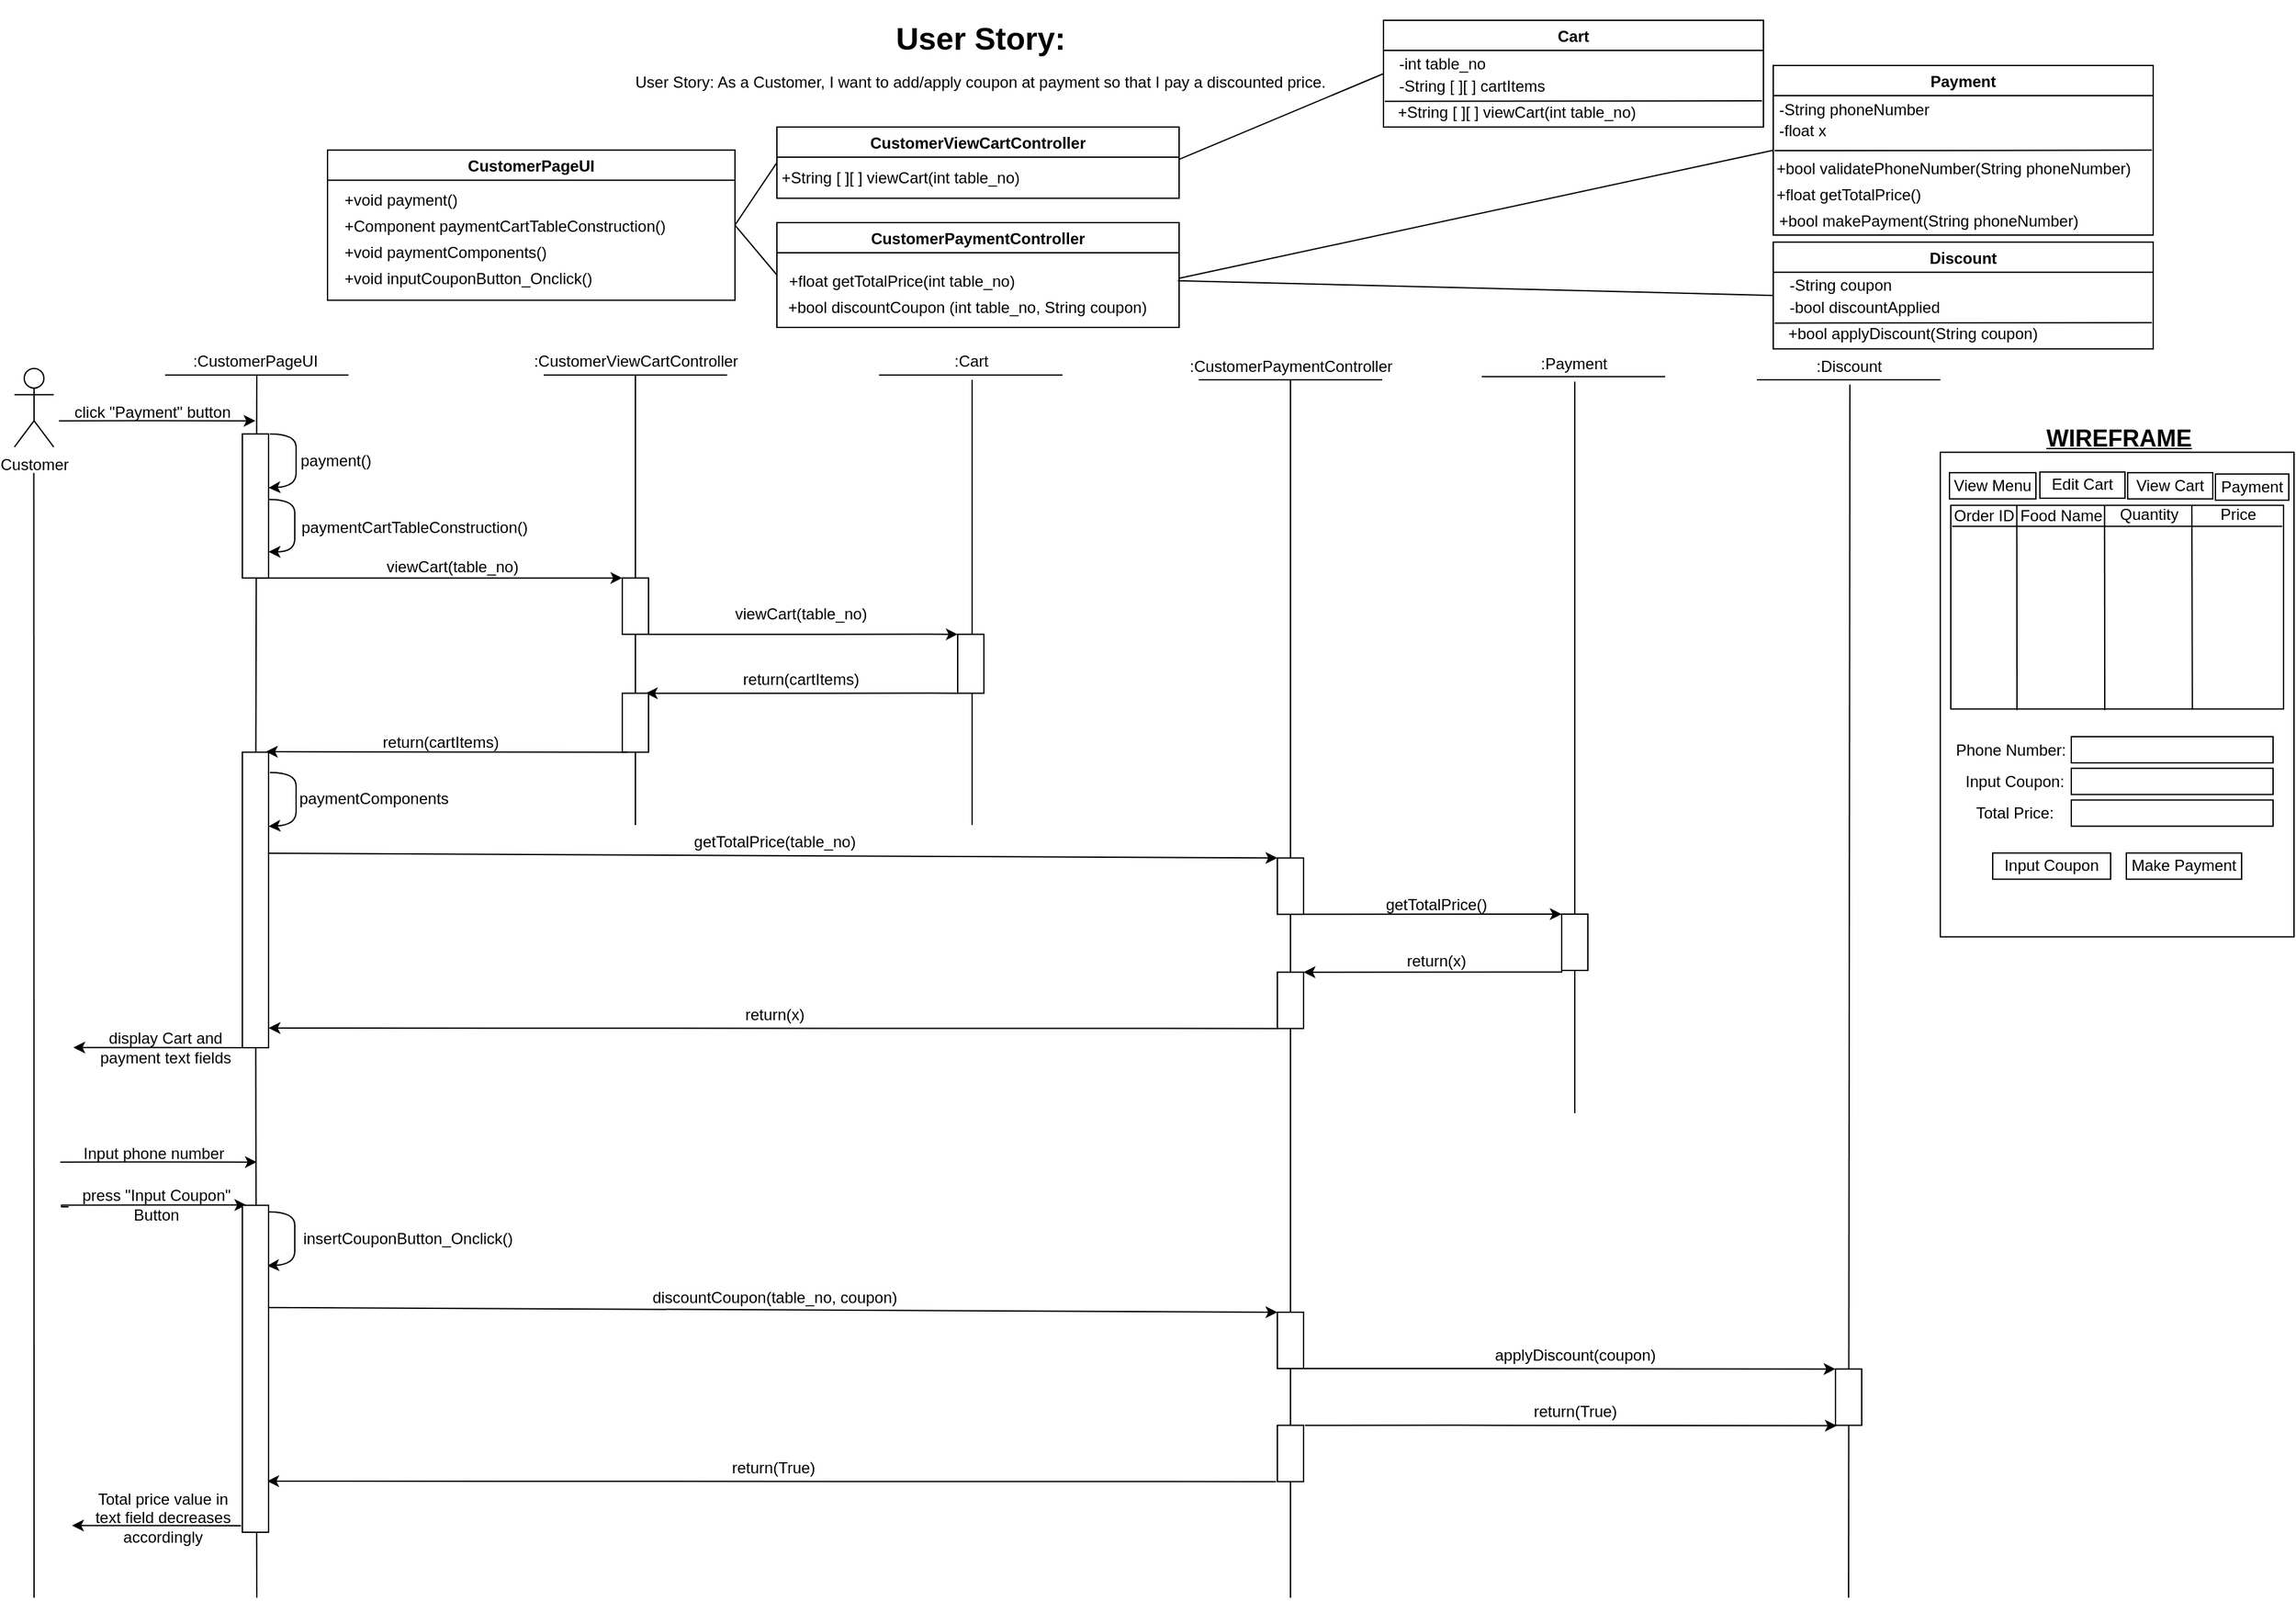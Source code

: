 <mxfile version="18.0.4" type="device"><diagram id="kgpKYQtTHZ0yAKxKKP6v" name="Page-1"><mxGraphModel dx="2218" dy="854" grid="1" gridSize="10" guides="1" tooltips="1" connect="1" arrows="1" fold="1" page="1" pageScale="1" pageWidth="1100" pageHeight="850" math="0" shadow="0"><root><mxCell id="0"/><mxCell id="1" parent="0"/><mxCell id="biGOs2YUfltf5EV09tqd-42" value="" style="endArrow=none;html=1;rounded=0;" parent="1" edge="1"><mxGeometry width="50" height="50" relative="1" as="geometry"><mxPoint x="991" y="850" as="sourcePoint"/><mxPoint x="991" y="291.33" as="targetPoint"/></mxGeometry></mxCell><mxCell id="jZgrcrFYeaZh8gr0yXMg-41" value="" style="rounded=0;whiteSpace=wrap;html=1;" parent="1" vertex="1"><mxGeometry x="1270" y="345.34" width="270" height="370" as="geometry"/></mxCell><mxCell id="jZgrcrFYeaZh8gr0yXMg-58" value="" style="endArrow=none;html=1;rounded=0;fontSize=17;startArrow=none;" parent="1" source="jZgrcrFYeaZh8gr0yXMg-105" edge="1"><mxGeometry width="50" height="50" relative="1" as="geometry"><mxPoint x="-15" y="1573.007" as="sourcePoint"/><mxPoint x="-15" y="286.84" as="targetPoint"/></mxGeometry></mxCell><mxCell id="jZgrcrFYeaZh8gr0yXMg-2" value="CustomerPageUI" style="swimlane;" parent="1" vertex="1"><mxGeometry x="39" y="114.58" width="311" height="114.61" as="geometry"/></mxCell><mxCell id="jZgrcrFYeaZh8gr0yXMg-3" value="+void payment()" style="text;html=1;align=left;verticalAlign=middle;resizable=0;points=[];autosize=1;strokeColor=none;fillColor=none;" parent="jZgrcrFYeaZh8gr0yXMg-2" vertex="1"><mxGeometry x="11" y="28" width="100" height="20" as="geometry"/></mxCell><mxCell id="UyJxPFIOWj1iNq7rBaPs-1" value="+Component paymentCartTableConstruction()" style="text;html=1;align=left;verticalAlign=middle;resizable=0;points=[];autosize=1;strokeColor=none;fillColor=none;" parent="jZgrcrFYeaZh8gr0yXMg-2" vertex="1"><mxGeometry x="11" y="48" width="260" height="20" as="geometry"/></mxCell><mxCell id="3pkiMZ76L7Jx5bTfX0Fe-9" value="+void paymentComponents()" style="text;html=1;align=left;verticalAlign=middle;resizable=0;points=[];autosize=1;strokeColor=none;fillColor=none;" parent="jZgrcrFYeaZh8gr0yXMg-2" vertex="1"><mxGeometry x="11" y="68" width="170" height="20" as="geometry"/></mxCell><mxCell id="biGOs2YUfltf5EV09tqd-1" value="+void inputCouponButton_Onclick()" style="text;html=1;align=left;verticalAlign=middle;resizable=0;points=[];autosize=1;strokeColor=none;fillColor=none;" parent="jZgrcrFYeaZh8gr0yXMg-2" vertex="1"><mxGeometry x="11" y="88.0" width="200" height="20" as="geometry"/></mxCell><mxCell id="jZgrcrFYeaZh8gr0yXMg-6" value="CustomerViewCartController" style="swimlane;startSize=23;" parent="1" vertex="1"><mxGeometry x="382" y="97" width="307" height="54.32" as="geometry"/></mxCell><mxCell id="jZgrcrFYeaZh8gr0yXMg-7" value="&lt;div style=&quot;text-align: left&quot;&gt;+String [ ][ ] viewCart(int table_no)&lt;/div&gt;" style="text;html=1;align=center;verticalAlign=middle;resizable=0;points=[];autosize=1;strokeColor=none;fillColor=none;" parent="jZgrcrFYeaZh8gr0yXMg-6" vertex="1"><mxGeometry x="-6" y="29" width="200" height="20" as="geometry"/></mxCell><mxCell id="jZgrcrFYeaZh8gr0yXMg-8" value="Cart" style="swimlane;" parent="1" vertex="1"><mxGeometry x="845" y="15.5" width="290" height="81.5" as="geometry"/></mxCell><mxCell id="jZgrcrFYeaZh8gr0yXMg-12" value="" style="endArrow=none;html=1;rounded=0;" parent="jZgrcrFYeaZh8gr0yXMg-8" edge="1"><mxGeometry width="50" height="50" relative="1" as="geometry"><mxPoint x="1" y="61.89" as="sourcePoint"/><mxPoint x="289" y="61.5" as="targetPoint"/></mxGeometry></mxCell><mxCell id="jZgrcrFYeaZh8gr0yXMg-13" value="&lt;div style=&quot;text-align: justify&quot;&gt;+String [ ][ ] viewCart(int table_no)&lt;/div&gt;" style="text;html=1;align=left;verticalAlign=middle;resizable=0;points=[];autosize=1;strokeColor=none;fillColor=none;" parent="jZgrcrFYeaZh8gr0yXMg-8" vertex="1"><mxGeometry x="9" y="60" width="200" height="20" as="geometry"/></mxCell><mxCell id="8a033JhcUuYnLw-s18lT-4" value="-String [ ][ ] cartItems" style="text;html=1;align=left;verticalAlign=middle;resizable=0;points=[];autosize=1;strokeColor=none;fillColor=none;" parent="jZgrcrFYeaZh8gr0yXMg-8" vertex="1"><mxGeometry x="10" y="40" width="130" height="20" as="geometry"/></mxCell><mxCell id="UyJxPFIOWj1iNq7rBaPs-8" value="-int table_no" style="text;html=1;align=left;verticalAlign=middle;resizable=0;points=[];autosize=1;strokeColor=none;fillColor=none;" parent="jZgrcrFYeaZh8gr0yXMg-8" vertex="1"><mxGeometry x="10" y="23" width="80" height="20" as="geometry"/></mxCell><mxCell id="jZgrcrFYeaZh8gr0yXMg-15" value="" style="endArrow=none;html=1;rounded=0;exitX=1;exitY=0.5;exitDx=0;exitDy=0;entryX=0;entryY=0.5;entryDx=0;entryDy=0;" parent="1" source="jZgrcrFYeaZh8gr0yXMg-2" target="jZgrcrFYeaZh8gr0yXMg-6" edge="1"><mxGeometry width="50" height="50" relative="1" as="geometry"><mxPoint x="573" y="428.33" as="sourcePoint"/><mxPoint x="623" y="378.33" as="targetPoint"/></mxGeometry></mxCell><mxCell id="jZgrcrFYeaZh8gr0yXMg-16" value="" style="endArrow=none;html=1;rounded=0;exitX=1;exitY=0.5;exitDx=0;exitDy=0;entryX=0;entryY=0.5;entryDx=0;entryDy=0;" parent="1" target="jZgrcrFYeaZh8gr0yXMg-8" edge="1"><mxGeometry width="50" height="50" relative="1" as="geometry"><mxPoint x="689" y="121.71" as="sourcePoint"/><mxPoint x="720" y="119" as="targetPoint"/></mxGeometry></mxCell><mxCell id="jZgrcrFYeaZh8gr0yXMg-17" style="edgeStyle=orthogonalEdgeStyle;rounded=0;orthogonalLoop=1;jettySize=auto;html=1;" parent="1" edge="1"><mxGeometry relative="1" as="geometry"><mxPoint x="-16" y="321.34" as="targetPoint"/><Array as="points"><mxPoint x="-116" y="321.34"/><mxPoint x="-116" y="321.34"/></Array><mxPoint x="-166" y="321.34" as="sourcePoint"/></mxGeometry></mxCell><mxCell id="jZgrcrFYeaZh8gr0yXMg-18" value="Customer" style="shape=umlActor;verticalLabelPosition=bottom;verticalAlign=top;html=1;outlineConnect=0;" parent="1" vertex="1"><mxGeometry x="-200" y="281.34" width="30" height="60" as="geometry"/></mxCell><mxCell id="jZgrcrFYeaZh8gr0yXMg-19" value=":CustomerPageUI" style="text;html=1;strokeColor=none;fillColor=none;align=center;verticalAlign=middle;whiteSpace=wrap;rounded=0;" parent="1" vertex="1"><mxGeometry x="-46" y="261.34" width="60" height="30" as="geometry"/></mxCell><mxCell id="jZgrcrFYeaZh8gr0yXMg-20" value=":CustomerViewCartController" style="text;html=1;align=center;verticalAlign=middle;resizable=0;points=[];autosize=1;strokeColor=none;fillColor=none;" parent="1" vertex="1"><mxGeometry x="189" y="266.34" width="170" height="20" as="geometry"/></mxCell><mxCell id="jZgrcrFYeaZh8gr0yXMg-21" value=":Cart" style="text;html=1;align=center;verticalAlign=middle;resizable=0;points=[];autosize=1;strokeColor=none;fillColor=none;" parent="1" vertex="1"><mxGeometry x="510" y="266.34" width="40" height="20" as="geometry"/></mxCell><mxCell id="jZgrcrFYeaZh8gr0yXMg-22" value="" style="endArrow=none;html=1;rounded=0;" parent="1" edge="1"><mxGeometry width="50" height="50" relative="1" as="geometry"><mxPoint x="-85" y="286.34" as="sourcePoint"/><mxPoint x="55.0" y="286.34" as="targetPoint"/></mxGeometry></mxCell><mxCell id="jZgrcrFYeaZh8gr0yXMg-23" value="" style="endArrow=none;html=1;rounded=0;" parent="1" edge="1"><mxGeometry width="50" height="50" relative="1" as="geometry"><mxPoint x="204.0" y="286.34" as="sourcePoint"/><mxPoint x="344" y="286.34" as="targetPoint"/></mxGeometry></mxCell><mxCell id="jZgrcrFYeaZh8gr0yXMg-24" value="" style="endArrow=none;html=1;rounded=0;" parent="1" edge="1"><mxGeometry width="50" height="50" relative="1" as="geometry"><mxPoint x="460" y="286.34" as="sourcePoint"/><mxPoint x="600" y="286.34" as="targetPoint"/></mxGeometry></mxCell><mxCell id="jZgrcrFYeaZh8gr0yXMg-27" value="" style="endArrow=classic;html=1;rounded=0;entryX=0;entryY=0;entryDx=0;entryDy=0;" parent="1" edge="1"><mxGeometry width="50" height="50" relative="1" as="geometry"><mxPoint x="-16" y="441.34" as="sourcePoint"/><mxPoint x="264" y="441.34" as="targetPoint"/></mxGeometry></mxCell><mxCell id="jZgrcrFYeaZh8gr0yXMg-28" value="&lt;div style=&quot;text-align: left&quot;&gt;&lt;span&gt;viewCart(table_no)&lt;/span&gt;&lt;/div&gt;" style="text;html=1;align=center;verticalAlign=middle;resizable=0;points=[];autosize=1;strokeColor=none;fillColor=none;" parent="1" vertex="1"><mxGeometry x="74" y="423.34" width="120" height="20" as="geometry"/></mxCell><mxCell id="jZgrcrFYeaZh8gr0yXMg-29" style="edgeStyle=orthogonalEdgeStyle;rounded=0;orthogonalLoop=1;jettySize=auto;html=1;exitX=1;exitY=1;exitDx=0;exitDy=0;entryX=0;entryY=0;entryDx=0;entryDy=0;" parent="1" source="jZgrcrFYeaZh8gr0yXMg-57" target="jZgrcrFYeaZh8gr0yXMg-53" edge="1"><mxGeometry relative="1" as="geometry"><Array as="points"><mxPoint x="498" y="484.34"/><mxPoint x="498" y="484.34"/></Array><mxPoint x="284" y="489.34" as="sourcePoint"/></mxGeometry></mxCell><mxCell id="jZgrcrFYeaZh8gr0yXMg-30" value="" style="endArrow=none;html=1;rounded=0;startArrow=none;entryX=0.5;entryY=1;entryDx=0;entryDy=0;entryPerimeter=0;" parent="1" source="jZgrcrFYeaZh8gr0yXMg-100" target="jZgrcrFYeaZh8gr0yXMg-20" edge="1"><mxGeometry width="50" height="50" relative="1" as="geometry"><mxPoint x="274" y="963.84" as="sourcePoint"/><mxPoint x="272" y="281.34" as="targetPoint"/></mxGeometry></mxCell><mxCell id="jZgrcrFYeaZh8gr0yXMg-34" value="" style="endArrow=none;html=1;rounded=0;" parent="1" edge="1"><mxGeometry width="50" height="50" relative="1" as="geometry"><mxPoint x="531" y="630" as="sourcePoint"/><mxPoint x="531" y="290" as="targetPoint"/></mxGeometry></mxCell><mxCell id="jZgrcrFYeaZh8gr0yXMg-42" value="View Menu" style="rounded=0;whiteSpace=wrap;html=1;" parent="1" vertex="1"><mxGeometry x="1277" y="360.93" width="66" height="20" as="geometry"/></mxCell><mxCell id="jZgrcrFYeaZh8gr0yXMg-44" value="Edit Cart" style="rounded=0;whiteSpace=wrap;html=1;" parent="1" vertex="1"><mxGeometry x="1346" y="360.43" width="65" height="20" as="geometry"/></mxCell><mxCell id="jZgrcrFYeaZh8gr0yXMg-45" value="View Cart" style="rounded=0;whiteSpace=wrap;html=1;" parent="1" vertex="1"><mxGeometry x="1413" y="360.93" width="65" height="20" as="geometry"/></mxCell><mxCell id="jZgrcrFYeaZh8gr0yXMg-46" value="Payment" style="rounded=0;whiteSpace=wrap;html=1;" parent="1" vertex="1"><mxGeometry x="1480" y="361.93" width="56" height="20" as="geometry"/></mxCell><mxCell id="jZgrcrFYeaZh8gr0yXMg-51" value="Input Coupon" style="rounded=0;whiteSpace=wrap;html=1;" parent="1" vertex="1"><mxGeometry x="1310" y="651.34" width="90" height="20" as="geometry"/></mxCell><mxCell id="jZgrcrFYeaZh8gr0yXMg-52" value="&lt;b&gt;&lt;u&gt;&lt;font style=&quot;font-size: 18px&quot;&gt;WIREFRAME&lt;/font&gt;&lt;/u&gt;&lt;/b&gt;" style="text;html=1;align=center;verticalAlign=middle;resizable=0;points=[];autosize=1;strokeColor=none;fillColor=none;" parent="1" vertex="1"><mxGeometry x="1341" y="325.34" width="130" height="20" as="geometry"/></mxCell><mxCell id="jZgrcrFYeaZh8gr0yXMg-102" style="edgeStyle=orthogonalEdgeStyle;rounded=0;orthogonalLoop=1;jettySize=auto;html=1;exitX=0;exitY=1;exitDx=0;exitDy=0;entryX=0.5;entryY=0;entryDx=0;entryDy=0;fontSize=12;" parent="1" source="jZgrcrFYeaZh8gr0yXMg-53" edge="1"><mxGeometry relative="1" as="geometry"><mxPoint x="582" y="529.34" as="sourcePoint"/><mxPoint x="282" y="529.34" as="targetPoint"/><Array as="points"><mxPoint x="500" y="529"/><mxPoint x="500" y="529"/></Array></mxGeometry></mxCell><mxCell id="jZgrcrFYeaZh8gr0yXMg-53" value="" style="rounded=0;whiteSpace=wrap;html=1;" parent="1" vertex="1"><mxGeometry x="520" y="484.34" width="20" height="45" as="geometry"/></mxCell><mxCell id="jZgrcrFYeaZh8gr0yXMg-54" value="click &quot;Payment&quot; button" style="text;html=1;align=center;verticalAlign=middle;resizable=0;points=[];autosize=1;strokeColor=none;fillColor=none;" parent="1" vertex="1"><mxGeometry x="-160" y="305.34" width="130" height="20" as="geometry"/></mxCell><mxCell id="jZgrcrFYeaZh8gr0yXMg-57" value="" style="rounded=0;whiteSpace=wrap;html=1;" parent="1" vertex="1"><mxGeometry x="264" y="441.34" width="20" height="43" as="geometry"/></mxCell><mxCell id="jZgrcrFYeaZh8gr0yXMg-63" value="" style="curved=1;endArrow=classic;html=1;rounded=0;entryX=0.95;entryY=0.392;entryDx=0;entryDy=0;exitX=1;exitY=0;exitDx=0;exitDy=0;entryPerimeter=0;" parent="1" edge="1"><mxGeometry width="50" height="50" relative="1" as="geometry"><mxPoint x="-5" y="331.34" as="sourcePoint"/><mxPoint x="-6.0" y="372.5" as="targetPoint"/><Array as="points"><mxPoint x="15" y="331.34"/><mxPoint x="15" y="351.34"/><mxPoint x="15" y="371.34"/></Array></mxGeometry></mxCell><mxCell id="jZgrcrFYeaZh8gr0yXMg-64" value="" style="rounded=0;whiteSpace=wrap;html=1;" parent="1" vertex="1"><mxGeometry x="-26" y="331.34" width="20" height="110" as="geometry"/></mxCell><mxCell id="jZgrcrFYeaZh8gr0yXMg-65" value="&lt;span style=&quot;font-size: 12px&quot;&gt;payment()&lt;/span&gt;" style="text;html=1;align=center;verticalAlign=middle;resizable=0;points=[];autosize=1;strokeColor=none;fillColor=none;fontSize=16;" parent="1" vertex="1"><mxGeometry x="10" y="334.84" width="70" height="30" as="geometry"/></mxCell><mxCell id="jZgrcrFYeaZh8gr0yXMg-84" value="" style="rounded=0;whiteSpace=wrap;html=1;" parent="1" vertex="1"><mxGeometry x="1278" y="385.84" width="254" height="155.5" as="geometry"/></mxCell><mxCell id="jZgrcrFYeaZh8gr0yXMg-85" value="Order ID" style="text;html=1;align=center;verticalAlign=middle;resizable=0;points=[];autosize=1;strokeColor=none;fillColor=none;" parent="1" vertex="1"><mxGeometry x="1273" y="383.84" width="60" height="20" as="geometry"/></mxCell><mxCell id="jZgrcrFYeaZh8gr0yXMg-86" value="Food Name" style="text;html=1;align=center;verticalAlign=middle;resizable=0;points=[];autosize=1;strokeColor=none;fillColor=none;" parent="1" vertex="1"><mxGeometry x="1322" y="383.84" width="80" height="20" as="geometry"/></mxCell><mxCell id="jZgrcrFYeaZh8gr0yXMg-88" value="Price" style="text;html=1;align=center;verticalAlign=middle;resizable=0;points=[];autosize=1;strokeColor=none;fillColor=none;" parent="1" vertex="1"><mxGeometry x="1477" y="382.84" width="40" height="20" as="geometry"/></mxCell><mxCell id="jZgrcrFYeaZh8gr0yXMg-90" value="" style="endArrow=none;html=1;rounded=0;entryX=0.033;entryY=-0.067;entryDx=0;entryDy=0;entryPerimeter=0;exitX=0.262;exitY=1.006;exitDx=0;exitDy=0;exitPerimeter=0;" parent="1" edge="1"><mxGeometry width="50" height="50" relative="1" as="geometry"><mxPoint x="1328.548" y="542.273" as="sourcePoint"/><mxPoint x="1328.36" y="385.9" as="targetPoint"/></mxGeometry></mxCell><mxCell id="jZgrcrFYeaZh8gr0yXMg-92" value="" style="endArrow=none;html=1;rounded=0;entryX=0.033;entryY=-0.067;entryDx=0;entryDy=0;entryPerimeter=0;exitX=0.726;exitY=1.003;exitDx=0;exitDy=0;exitPerimeter=0;" parent="1" source="jZgrcrFYeaZh8gr0yXMg-84" edge="1"><mxGeometry width="50" height="50" relative="1" as="geometry"><mxPoint x="1462.636" y="525.78" as="sourcePoint"/><mxPoint x="1462" y="385.84" as="targetPoint"/></mxGeometry></mxCell><mxCell id="jZgrcrFYeaZh8gr0yXMg-94" value="" style="endArrow=none;html=1;rounded=0;exitX=0.194;exitY=0.99;exitDx=0;exitDy=0;exitPerimeter=0;" parent="1" edge="1"><mxGeometry width="50" height="50" relative="1" as="geometry"><mxPoint x="1278.996" y="401.84" as="sourcePoint"/><mxPoint x="1531" y="401.84" as="targetPoint"/></mxGeometry></mxCell><mxCell id="jZgrcrFYeaZh8gr0yXMg-99" value="&lt;h1&gt;User Story:&lt;br&gt;&lt;font style=&quot;font-size: 12px ; font-weight: normal&quot;&gt;User Story: As a Customer, I want to add/apply coupon at payment so that I pay a discounted price.&lt;/font&gt;&lt;/h1&gt;" style="text;html=1;strokeColor=none;fillColor=none;spacing=5;spacingTop=-20;whiteSpace=wrap;overflow=hidden;rounded=0;align=center;" parent="1" vertex="1"><mxGeometry x="230" y="10" width="615" height="75" as="geometry"/></mxCell><mxCell id="jZgrcrFYeaZh8gr0yXMg-100" value="" style="rounded=0;whiteSpace=wrap;html=1;" parent="1" vertex="1"><mxGeometry x="264" y="529.34" width="20" height="45" as="geometry"/></mxCell><mxCell id="jZgrcrFYeaZh8gr0yXMg-101" value="" style="endArrow=none;html=1;rounded=0;startArrow=none;entryX=0.5;entryY=1;entryDx=0;entryDy=0;entryPerimeter=0;" parent="1" target="jZgrcrFYeaZh8gr0yXMg-100" edge="1"><mxGeometry width="50" height="50" relative="1" as="geometry"><mxPoint x="274" y="630" as="sourcePoint"/><mxPoint x="274" y="275.61" as="targetPoint"/></mxGeometry></mxCell><mxCell id="jZgrcrFYeaZh8gr0yXMg-103" value="return(cartItems)" style="text;html=1;align=center;verticalAlign=middle;resizable=0;points=[];autosize=1;strokeColor=none;fillColor=none;fontSize=12;" parent="1" vertex="1"><mxGeometry x="350" y="509.34" width="100" height="20" as="geometry"/></mxCell><mxCell id="jZgrcrFYeaZh8gr0yXMg-104" style="edgeStyle=orthogonalEdgeStyle;rounded=0;orthogonalLoop=1;jettySize=auto;html=1;entryX=0.5;entryY=0;entryDx=0;entryDy=0;fontSize=12;" parent="1" edge="1"><mxGeometry relative="1" as="geometry"><mxPoint x="268" y="574.34" as="sourcePoint"/><mxPoint x="-8" y="574.01" as="targetPoint"/><Array as="points"><mxPoint x="148" y="574.01"/><mxPoint x="148" y="574.01"/></Array></mxGeometry></mxCell><mxCell id="zjGWkaBwXdOVX580WXJV-7" value="" style="endArrow=none;html=1;rounded=0;" parent="1" edge="1"><mxGeometry width="50" height="50" relative="1" as="geometry"><mxPoint x="-185" y="1220" as="sourcePoint"/><mxPoint x="-185.2" y="361.11" as="targetPoint"/></mxGeometry></mxCell><mxCell id="8a033JhcUuYnLw-s18lT-1" value="" style="curved=1;endArrow=classic;html=1;rounded=0;entryX=1;entryY=1;entryDx=0;entryDy=0;exitX=1;exitY=0;exitDx=0;exitDy=0;" parent="1" edge="1"><mxGeometry width="50" height="50" relative="1" as="geometry"><mxPoint x="-6" y="381.34" as="sourcePoint"/><mxPoint x="-6" y="421.34" as="targetPoint"/><Array as="points"><mxPoint x="14" y="381.34"/><mxPoint x="14" y="401.34"/><mxPoint x="14" y="421.34"/></Array></mxGeometry></mxCell><mxCell id="8a033JhcUuYnLw-s18lT-3" value="&lt;span style=&quot;font-size: 12px&quot;&gt;paymentCartTableConstruction()&lt;/span&gt;" style="text;html=1;align=center;verticalAlign=middle;resizable=0;points=[];autosize=1;strokeColor=none;fillColor=none;fontSize=16;" parent="1" vertex="1"><mxGeometry x="10" y="385.84" width="190" height="30" as="geometry"/></mxCell><mxCell id="UyJxPFIOWj1iNq7rBaPs-9" value="" style="endArrow=classic;html=1;rounded=0;" parent="1" edge="1"><mxGeometry width="50" height="50" relative="1" as="geometry"><mxPoint x="-26" y="800" as="sourcePoint"/><mxPoint x="-155" y="799.83" as="targetPoint"/></mxGeometry></mxCell><mxCell id="UyJxPFIOWj1iNq7rBaPs-10" value="display Cart and&lt;br&gt;payment text fields" style="text;html=1;align=center;verticalAlign=middle;resizable=0;points=[];autosize=1;strokeColor=none;fillColor=none;" parent="1" vertex="1"><mxGeometry x="-145" y="785.0" width="120" height="30" as="geometry"/></mxCell><mxCell id="UyJxPFIOWj1iNq7rBaPs-18" value="Phone Number:" style="text;html=1;strokeColor=none;fillColor=none;align=center;verticalAlign=middle;whiteSpace=wrap;rounded=0;" parent="1" vertex="1"><mxGeometry x="1278" y="558.34" width="92" height="28.33" as="geometry"/></mxCell><mxCell id="UyJxPFIOWj1iNq7rBaPs-19" value="" style="rounded=0;whiteSpace=wrap;html=1;" parent="1" vertex="1"><mxGeometry x="1370" y="562.51" width="154" height="20" as="geometry"/></mxCell><mxCell id="UyJxPFIOWj1iNq7rBaPs-20" value="Input Coupon:" style="text;html=1;strokeColor=none;fillColor=none;align=center;verticalAlign=middle;whiteSpace=wrap;rounded=0;" parent="1" vertex="1"><mxGeometry x="1284" y="582.51" width="86" height="28.33" as="geometry"/></mxCell><mxCell id="UyJxPFIOWj1iNq7rBaPs-21" value="" style="rounded=0;whiteSpace=wrap;html=1;" parent="1" vertex="1"><mxGeometry x="1370" y="586.68" width="154" height="20" as="geometry"/></mxCell><mxCell id="3pkiMZ76L7Jx5bTfX0Fe-4" value="return(cartItems)" style="text;html=1;align=center;verticalAlign=middle;resizable=0;points=[];autosize=1;strokeColor=none;fillColor=none;fontSize=12;" parent="1" vertex="1"><mxGeometry x="75" y="556.84" width="100" height="20" as="geometry"/></mxCell><mxCell id="3pkiMZ76L7Jx5bTfX0Fe-5" value="" style="curved=1;endArrow=classic;html=1;rounded=0;entryX=0.95;entryY=0.392;entryDx=0;entryDy=0;exitX=1;exitY=0;exitDx=0;exitDy=0;entryPerimeter=0;" parent="1" edge="1"><mxGeometry width="50" height="50" relative="1" as="geometry"><mxPoint x="-5" y="589.84" as="sourcePoint"/><mxPoint x="-6.0" y="631" as="targetPoint"/><Array as="points"><mxPoint x="15" y="589.84"/><mxPoint x="15" y="609.84"/><mxPoint x="15" y="629.84"/></Array></mxGeometry></mxCell><mxCell id="3pkiMZ76L7Jx5bTfX0Fe-6" value="&lt;span style=&quot;font-size: 12px&quot;&gt;paymentComponents&lt;/span&gt;" style="text;html=1;align=center;verticalAlign=middle;resizable=0;points=[];autosize=1;strokeColor=none;fillColor=none;fontSize=16;" parent="1" vertex="1"><mxGeometry x="9" y="593.34" width="130" height="30" as="geometry"/></mxCell><mxCell id="3pkiMZ76L7Jx5bTfX0Fe-11" value="CustomerPaymentController" style="swimlane;startSize=23;" parent="1" vertex="1"><mxGeometry x="382" y="170" width="307" height="80" as="geometry"/></mxCell><mxCell id="biGOs2YUfltf5EV09tqd-16" value="&lt;div style=&quot;text-align: left&quot;&gt;+float getTotalPrice(int table_no)&lt;/div&gt;" style="text;html=1;align=center;verticalAlign=middle;resizable=0;points=[];autosize=1;strokeColor=none;fillColor=none;" parent="3pkiMZ76L7Jx5bTfX0Fe-11" vertex="1"><mxGeometry y="35" width="190" height="20" as="geometry"/></mxCell><mxCell id="biGOs2YUfltf5EV09tqd-57" value="&lt;div style=&quot;text-align: left&quot;&gt;+bool discountCoupon (int table_no, String coupon)&lt;/div&gt;" style="text;html=1;align=center;verticalAlign=middle;resizable=0;points=[];autosize=1;strokeColor=none;fillColor=none;" parent="3pkiMZ76L7Jx5bTfX0Fe-11" vertex="1"><mxGeometry y="55" width="290" height="20" as="geometry"/></mxCell><mxCell id="3pkiMZ76L7Jx5bTfX0Fe-13" value="" style="endArrow=none;html=1;rounded=0;entryX=0;entryY=0.5;entryDx=0;entryDy=0;exitX=1;exitY=0.5;exitDx=0;exitDy=0;" parent="1" source="jZgrcrFYeaZh8gr0yXMg-2" target="3pkiMZ76L7Jx5bTfX0Fe-11" edge="1"><mxGeometry width="50" height="50" relative="1" as="geometry"><mxPoint x="356" y="197.21" as="sourcePoint"/><mxPoint x="392" y="132.0" as="targetPoint"/></mxGeometry></mxCell><mxCell id="3pkiMZ76L7Jx5bTfX0Fe-22" value="" style="endArrow=none;html=1;rounded=0;entryX=0;entryY=0.5;entryDx=0;entryDy=0;exitX=1;exitY=0.875;exitDx=0;exitDy=0;exitPerimeter=0;" parent="1" target="biGOs2YUfltf5EV09tqd-30" edge="1"><mxGeometry width="50" height="50" relative="1" as="geometry"><mxPoint x="689" y="212.47" as="sourcePoint"/><mxPoint x="740" y="224.96" as="targetPoint"/></mxGeometry></mxCell><mxCell id="3pkiMZ76L7Jx5bTfX0Fe-30" style="edgeStyle=orthogonalEdgeStyle;rounded=0;orthogonalLoop=1;jettySize=auto;html=1;" parent="1" edge="1"><mxGeometry relative="1" as="geometry"><mxPoint x="-15" y="887.34" as="targetPoint"/><Array as="points"><mxPoint x="-115" y="887.34"/><mxPoint x="-115" y="887.34"/></Array><mxPoint x="-165" y="887.34" as="sourcePoint"/></mxGeometry></mxCell><mxCell id="3pkiMZ76L7Jx5bTfX0Fe-31" value="Input phone number" style="text;html=1;align=center;verticalAlign=middle;resizable=0;points=[];autosize=1;strokeColor=none;fillColor=none;" parent="1" vertex="1"><mxGeometry x="-154" y="871.34" width="120" height="20" as="geometry"/></mxCell><mxCell id="3pkiMZ76L7Jx5bTfX0Fe-46" value="&lt;div style=&quot;text-align: left&quot;&gt;&lt;span&gt;viewCart(table_no)&lt;/span&gt;&lt;/div&gt;" style="text;html=1;align=center;verticalAlign=middle;resizable=0;points=[];autosize=1;strokeColor=none;fillColor=none;" parent="1" vertex="1"><mxGeometry x="340" y="459.34" width="120" height="20" as="geometry"/></mxCell><mxCell id="3pkiMZ76L7Jx5bTfX0Fe-48" style="edgeStyle=orthogonalEdgeStyle;rounded=0;orthogonalLoop=1;jettySize=auto;html=1;exitX=-0.013;exitY=0.545;exitDx=0;exitDy=0;exitPerimeter=0;" parent="1" source="3pkiMZ76L7Jx5bTfX0Fe-49" edge="1"><mxGeometry relative="1" as="geometry"><mxPoint x="-23" y="920.17" as="targetPoint"/><Array as="points"><mxPoint x="-164" y="920.34"/></Array><mxPoint x="-173" y="920.17" as="sourcePoint"/></mxGeometry></mxCell><mxCell id="3pkiMZ76L7Jx5bTfX0Fe-49" value="press &quot;Input Coupon&quot;&lt;br&gt;Button" style="text;html=1;align=center;verticalAlign=middle;resizable=0;points=[];autosize=1;strokeColor=none;fillColor=none;" parent="1" vertex="1"><mxGeometry x="-157" y="905.17" width="130" height="30" as="geometry"/></mxCell><mxCell id="3pkiMZ76L7Jx5bTfX0Fe-51" value="" style="endArrow=none;html=1;rounded=0;entryX=0.033;entryY=-0.067;entryDx=0;entryDy=0;entryPerimeter=0;exitX=0.262;exitY=1.006;exitDx=0;exitDy=0;exitPerimeter=0;" parent="1" edge="1"><mxGeometry width="50" height="50" relative="1" as="geometry"><mxPoint x="1395.548" y="542.273" as="sourcePoint"/><mxPoint x="1395.36" y="385.9" as="targetPoint"/></mxGeometry></mxCell><mxCell id="3pkiMZ76L7Jx5bTfX0Fe-52" value="Quantity" style="text;html=1;align=center;verticalAlign=middle;resizable=0;points=[];autosize=1;strokeColor=none;fillColor=none;" parent="1" vertex="1"><mxGeometry x="1399" y="382.84" width="60" height="20" as="geometry"/></mxCell><mxCell id="3pkiMZ76L7Jx5bTfX0Fe-53" value="Make Payment" style="rounded=0;whiteSpace=wrap;html=1;" parent="1" vertex="1"><mxGeometry x="1412" y="651.34" width="88" height="20" as="geometry"/></mxCell><mxCell id="biGOs2YUfltf5EV09tqd-2" value="Total Price:" style="text;html=1;strokeColor=none;fillColor=none;align=center;verticalAlign=middle;whiteSpace=wrap;rounded=0;" parent="1" vertex="1"><mxGeometry x="1284" y="606.68" width="86" height="28.33" as="geometry"/></mxCell><mxCell id="biGOs2YUfltf5EV09tqd-3" value="" style="rounded=0;whiteSpace=wrap;html=1;" parent="1" vertex="1"><mxGeometry x="1370" y="610.85" width="154" height="20" as="geometry"/></mxCell><mxCell id="biGOs2YUfltf5EV09tqd-6" value="" style="curved=1;endArrow=classic;html=1;rounded=0;entryX=0.95;entryY=0.392;entryDx=0;entryDy=0;exitX=1;exitY=0;exitDx=0;exitDy=0;entryPerimeter=0;" parent="1" edge="1"><mxGeometry width="50" height="50" relative="1" as="geometry"><mxPoint x="-6" y="925.34" as="sourcePoint"/><mxPoint x="-7" y="966.5" as="targetPoint"/><Array as="points"><mxPoint x="14" y="925.34"/><mxPoint x="14" y="945.34"/><mxPoint x="14" y="965.34"/></Array></mxGeometry></mxCell><mxCell id="biGOs2YUfltf5EV09tqd-7" value="&lt;span style=&quot;font-size: 12px&quot;&gt;insertCouponButton_Onclick()&lt;/span&gt;" style="text;html=1;align=center;verticalAlign=middle;resizable=0;points=[];autosize=1;strokeColor=none;fillColor=none;fontSize=16;" parent="1" vertex="1"><mxGeometry x="10" y="928.84" width="180" height="30" as="geometry"/></mxCell><mxCell id="biGOs2YUfltf5EV09tqd-11" value="&lt;div style=&quot;text-align: left&quot;&gt;&lt;span&gt;discountCoupon(table_no, coupon)&lt;/span&gt;&lt;/div&gt;" style="text;html=1;align=center;verticalAlign=middle;resizable=0;points=[];autosize=1;strokeColor=none;fillColor=none;" parent="1" vertex="1"><mxGeometry x="280" y="981.17" width="200" height="20" as="geometry"/></mxCell><mxCell id="biGOs2YUfltf5EV09tqd-18" value=":CustomerPaymentController" style="text;html=1;align=center;verticalAlign=middle;resizable=0;points=[];autosize=1;strokeColor=none;fillColor=none;" parent="1" vertex="1"><mxGeometry x="689" y="270" width="170" height="20" as="geometry"/></mxCell><mxCell id="biGOs2YUfltf5EV09tqd-19" value="" style="endArrow=none;html=1;rounded=0;" parent="1" edge="1"><mxGeometry width="50" height="50" relative="1" as="geometry"><mxPoint x="704.0" y="290" as="sourcePoint"/><mxPoint x="844" y="290" as="targetPoint"/></mxGeometry></mxCell><mxCell id="biGOs2YUfltf5EV09tqd-20" value="" style="endArrow=none;html=1;rounded=0;startArrow=none;entryX=0.5;entryY=1;entryDx=0;entryDy=0;entryPerimeter=0;" parent="1" target="biGOs2YUfltf5EV09tqd-18" edge="1"><mxGeometry width="50" height="50" relative="1" as="geometry"><mxPoint x="774" y="1220" as="sourcePoint"/><mxPoint x="772" y="285" as="targetPoint"/></mxGeometry></mxCell><mxCell id="biGOs2YUfltf5EV09tqd-10" value="" style="endArrow=classic;html=1;rounded=0;entryX=0;entryY=0;entryDx=0;entryDy=0;" parent="1" target="biGOs2YUfltf5EV09tqd-14" edge="1"><mxGeometry width="50" height="50" relative="1" as="geometry"><mxPoint x="-16" y="998.34" as="sourcePoint"/><mxPoint x="264" y="998.34" as="targetPoint"/></mxGeometry></mxCell><mxCell id="biGOs2YUfltf5EV09tqd-83" style="edgeStyle=orthogonalEdgeStyle;rounded=0;orthogonalLoop=1;jettySize=auto;html=1;exitX=1;exitY=1;exitDx=0;exitDy=0;entryX=0;entryY=0;entryDx=0;entryDy=0;" parent="1" source="biGOs2YUfltf5EV09tqd-14" target="biGOs2YUfltf5EV09tqd-82" edge="1"><mxGeometry relative="1" as="geometry"><Array as="points"><mxPoint x="900" y="1045"/><mxPoint x="900" y="1045"/></Array></mxGeometry></mxCell><mxCell id="biGOs2YUfltf5EV09tqd-14" value="" style="rounded=0;whiteSpace=wrap;html=1;" parent="1" vertex="1"><mxGeometry x="764" y="1002" width="20" height="43" as="geometry"/></mxCell><mxCell id="biGOs2YUfltf5EV09tqd-21" value="&lt;div style=&quot;text-align: left&quot;&gt;&lt;span&gt;getTotalPrice(table_no)&lt;/span&gt;&lt;/div&gt;" style="text;html=1;align=center;verticalAlign=middle;resizable=0;points=[];autosize=1;strokeColor=none;fillColor=none;" parent="1" vertex="1"><mxGeometry x="310" y="633.34" width="140" height="20" as="geometry"/></mxCell><mxCell id="biGOs2YUfltf5EV09tqd-22" value="" style="endArrow=classic;html=1;rounded=0;entryX=0;entryY=0;entryDx=0;entryDy=0;" parent="1" target="biGOs2YUfltf5EV09tqd-23" edge="1"><mxGeometry width="50" height="50" relative="1" as="geometry"><mxPoint x="-16" y="651.51" as="sourcePoint"/><mxPoint x="264" y="651.51" as="targetPoint"/></mxGeometry></mxCell><mxCell id="biGOs2YUfltf5EV09tqd-28" style="edgeStyle=orthogonalEdgeStyle;rounded=0;orthogonalLoop=1;jettySize=auto;html=1;exitX=1;exitY=1;exitDx=0;exitDy=0;entryX=0;entryY=0;entryDx=0;entryDy=0;" parent="1" source="biGOs2YUfltf5EV09tqd-23" target="biGOs2YUfltf5EV09tqd-27" edge="1"><mxGeometry relative="1" as="geometry"><mxPoint x="784" y="701.17" as="sourcePoint"/><mxPoint x="970" y="693" as="targetPoint"/><Array as="points"><mxPoint x="981" y="698"/></Array></mxGeometry></mxCell><mxCell id="biGOs2YUfltf5EV09tqd-23" value="" style="rounded=0;whiteSpace=wrap;html=1;" parent="1" vertex="1"><mxGeometry x="764" y="655.17" width="20" height="43" as="geometry"/></mxCell><mxCell id="jZgrcrFYeaZh8gr0yXMg-105" value="" style="rounded=0;whiteSpace=wrap;html=1;" parent="1" vertex="1"><mxGeometry x="-26" y="574.34" width="20" height="225.66" as="geometry"/></mxCell><mxCell id="biGOs2YUfltf5EV09tqd-24" value="" style="endArrow=none;html=1;rounded=0;fontSize=17;" parent="1" target="jZgrcrFYeaZh8gr0yXMg-105" edge="1"><mxGeometry width="50" height="50" relative="1" as="geometry"><mxPoint x="-15" y="1220" as="sourcePoint"/><mxPoint x="-15" y="286.84" as="targetPoint"/></mxGeometry></mxCell><mxCell id="biGOs2YUfltf5EV09tqd-48" style="edgeStyle=orthogonalEdgeStyle;rounded=0;orthogonalLoop=1;jettySize=auto;html=1;exitX=0;exitY=1;exitDx=0;exitDy=0;entryX=1;entryY=0;entryDx=0;entryDy=0;" parent="1" source="biGOs2YUfltf5EV09tqd-27" target="biGOs2YUfltf5EV09tqd-47" edge="1"><mxGeometry relative="1" as="geometry"><Array as="points"><mxPoint x="981" y="742"/></Array></mxGeometry></mxCell><mxCell id="biGOs2YUfltf5EV09tqd-27" value="" style="rounded=0;whiteSpace=wrap;html=1;" parent="1" vertex="1"><mxGeometry x="981" y="698.0" width="20" height="43" as="geometry"/></mxCell><mxCell id="biGOs2YUfltf5EV09tqd-29" value="&lt;div style=&quot;text-align: left&quot;&gt;&lt;span&gt;getTotalPrice()&lt;/span&gt;&lt;/div&gt;" style="text;html=1;align=center;verticalAlign=middle;resizable=0;points=[];autosize=1;strokeColor=none;fillColor=none;" parent="1" vertex="1"><mxGeometry x="840" y="681.17" width="90" height="20" as="geometry"/></mxCell><mxCell id="biGOs2YUfltf5EV09tqd-30" value="Payment" style="swimlane;" parent="1" vertex="1"><mxGeometry x="1142.5" y="50.0" width="290" height="129.47" as="geometry"/></mxCell><mxCell id="biGOs2YUfltf5EV09tqd-35" value="&lt;div style=&quot;text-align: justify&quot;&gt;+bool validatePhoneNumber(String phoneNumber)&lt;/div&gt;" style="text;html=1;align=left;verticalAlign=middle;resizable=0;points=[];autosize=1;strokeColor=none;fillColor=none;" parent="biGOs2YUfltf5EV09tqd-30" vertex="1"><mxGeometry y="69.47" width="290" height="20" as="geometry"/></mxCell><mxCell id="biGOs2YUfltf5EV09tqd-36" value="-String phoneNumber" style="text;html=1;align=left;verticalAlign=middle;resizable=0;points=[];autosize=1;strokeColor=none;fillColor=none;" parent="biGOs2YUfltf5EV09tqd-30" vertex="1"><mxGeometry x="2" y="23.66" width="130" height="20" as="geometry"/></mxCell><mxCell id="biGOs2YUfltf5EV09tqd-37" value="&lt;div style=&quot;text-align: justify&quot;&gt;+float getTotalPrice()&lt;/div&gt;" style="text;html=1;align=left;verticalAlign=middle;resizable=0;points=[];autosize=1;strokeColor=none;fillColor=none;" parent="biGOs2YUfltf5EV09tqd-30" vertex="1"><mxGeometry y="89.47" width="130" height="20" as="geometry"/></mxCell><mxCell id="biGOs2YUfltf5EV09tqd-38" value="-float x" style="text;html=1;align=left;verticalAlign=middle;resizable=0;points=[];autosize=1;strokeColor=none;fillColor=none;" parent="biGOs2YUfltf5EV09tqd-30" vertex="1"><mxGeometry x="2" y="39.66" width="50" height="20" as="geometry"/></mxCell><mxCell id="biGOs2YUfltf5EV09tqd-58" value="&lt;div style=&quot;text-align: justify&quot;&gt;+bool makePayment(String phoneNumber)&lt;/div&gt;" style="text;html=1;align=left;verticalAlign=middle;resizable=0;points=[];autosize=1;strokeColor=none;fillColor=none;" parent="biGOs2YUfltf5EV09tqd-30" vertex="1"><mxGeometry x="2" y="109.47" width="240" height="20" as="geometry"/></mxCell><mxCell id="biGOs2YUfltf5EV09tqd-40" value=":Payment" style="text;html=1;align=center;verticalAlign=middle;resizable=0;points=[];autosize=1;strokeColor=none;fillColor=none;" parent="1" vertex="1"><mxGeometry x="955" y="267.67" width="70" height="20" as="geometry"/></mxCell><mxCell id="biGOs2YUfltf5EV09tqd-41" value="" style="endArrow=none;html=1;rounded=0;" parent="1" edge="1"><mxGeometry width="50" height="50" relative="1" as="geometry"><mxPoint x="920" y="287.67" as="sourcePoint"/><mxPoint x="1060" y="287.67" as="targetPoint"/></mxGeometry></mxCell><mxCell id="biGOs2YUfltf5EV09tqd-50" style="edgeStyle=orthogonalEdgeStyle;rounded=0;orthogonalLoop=1;jettySize=auto;html=1;exitX=0;exitY=1;exitDx=0;exitDy=0;" parent="1" source="biGOs2YUfltf5EV09tqd-47" edge="1"><mxGeometry relative="1" as="geometry"><mxPoint x="-6" y="785" as="targetPoint"/><Array as="points"><mxPoint x="-6" y="785"/></Array></mxGeometry></mxCell><mxCell id="biGOs2YUfltf5EV09tqd-47" value="" style="rounded=0;whiteSpace=wrap;html=1;" parent="1" vertex="1"><mxGeometry x="764" y="742.34" width="20" height="43" as="geometry"/></mxCell><mxCell id="biGOs2YUfltf5EV09tqd-49" value="&lt;div style=&quot;text-align: left&quot;&gt;&lt;span&gt;return(x)&lt;/span&gt;&lt;/div&gt;" style="text;html=1;align=center;verticalAlign=middle;resizable=0;points=[];autosize=1;strokeColor=none;fillColor=none;" parent="1" vertex="1"><mxGeometry x="855" y="724" width="60" height="20" as="geometry"/></mxCell><mxCell id="biGOs2YUfltf5EV09tqd-51" value="&lt;div style=&quot;text-align: left&quot;&gt;&lt;span&gt;return(x)&lt;/span&gt;&lt;/div&gt;" style="text;html=1;align=center;verticalAlign=middle;resizable=0;points=[];autosize=1;strokeColor=none;fillColor=none;" parent="1" vertex="1"><mxGeometry x="350" y="765.34" width="60" height="20" as="geometry"/></mxCell><mxCell id="biGOs2YUfltf5EV09tqd-53" style="edgeStyle=orthogonalEdgeStyle;rounded=0;orthogonalLoop=1;jettySize=auto;html=1;exitX=0;exitY=1;exitDx=0;exitDy=0;" parent="1" edge="1"><mxGeometry relative="1" as="geometry"><mxPoint x="763" y="1131.34" as="sourcePoint"/><mxPoint x="-7" y="1131" as="targetPoint"/><Array as="points"><mxPoint x="-7" y="1131"/></Array></mxGeometry></mxCell><mxCell id="biGOs2YUfltf5EV09tqd-55" value="&lt;div style=&quot;text-align: left&quot;&gt;&lt;span&gt;return(True)&lt;/span&gt;&lt;/div&gt;" style="text;html=1;align=center;verticalAlign=middle;resizable=0;points=[];autosize=1;strokeColor=none;fillColor=none;" parent="1" vertex="1"><mxGeometry x="339" y="1111.34" width="80" height="20" as="geometry"/></mxCell><mxCell id="biGOs2YUfltf5EV09tqd-56" value="" style="rounded=0;whiteSpace=wrap;html=1;" parent="1" vertex="1"><mxGeometry x="764" y="1088.34" width="20" height="43" as="geometry"/></mxCell><mxCell id="biGOs2YUfltf5EV09tqd-31" value="" style="endArrow=none;html=1;rounded=0;" parent="1" edge="1"><mxGeometry width="50" height="50" relative="1" as="geometry"><mxPoint x="1143.5" y="115.05" as="sourcePoint"/><mxPoint x="1431.5" y="114.66" as="targetPoint"/></mxGeometry></mxCell><mxCell id="biGOs2YUfltf5EV09tqd-5" value="" style="rounded=0;whiteSpace=wrap;html=1;" parent="1" vertex="1"><mxGeometry x="-26" y="920.34" width="20" height="249.66" as="geometry"/></mxCell><mxCell id="biGOs2YUfltf5EV09tqd-70" value="" style="endArrow=classic;html=1;rounded=0;" parent="1" edge="1"><mxGeometry width="50" height="50" relative="1" as="geometry"><mxPoint x="-27" y="1165" as="sourcePoint"/><mxPoint x="-156" y="1164.83" as="targetPoint"/></mxGeometry></mxCell><mxCell id="biGOs2YUfltf5EV09tqd-73" value="" style="endArrow=none;html=1;rounded=0;" parent="1" edge="1"><mxGeometry width="50" height="50" relative="1" as="geometry"><mxPoint x="1200" y="1220" as="sourcePoint"/><mxPoint x="1201" y="293.66" as="targetPoint"/></mxGeometry></mxCell><mxCell id="biGOs2YUfltf5EV09tqd-74" value=":Discount" style="text;html=1;align=center;verticalAlign=middle;resizable=0;points=[];autosize=1;strokeColor=none;fillColor=none;" parent="1" vertex="1"><mxGeometry x="1165" y="270.0" width="70" height="20" as="geometry"/></mxCell><mxCell id="biGOs2YUfltf5EV09tqd-75" value="" style="endArrow=none;html=1;rounded=0;" parent="1" edge="1"><mxGeometry width="50" height="50" relative="1" as="geometry"><mxPoint x="1130" y="290.0" as="sourcePoint"/><mxPoint x="1270" y="290.0" as="targetPoint"/></mxGeometry></mxCell><mxCell id="biGOs2YUfltf5EV09tqd-76" value="Discount" style="swimlane;" parent="1" vertex="1"><mxGeometry x="1142.5" y="184.84" width="290" height="81.5" as="geometry"/></mxCell><mxCell id="biGOs2YUfltf5EV09tqd-77" value="" style="endArrow=none;html=1;rounded=0;" parent="biGOs2YUfltf5EV09tqd-76" edge="1"><mxGeometry width="50" height="50" relative="1" as="geometry"><mxPoint x="1" y="61.89" as="sourcePoint"/><mxPoint x="289" y="61.5" as="targetPoint"/></mxGeometry></mxCell><mxCell id="biGOs2YUfltf5EV09tqd-78" value="+bool applyDiscount(String coupon)" style="text;html=1;align=left;verticalAlign=middle;resizable=0;points=[];autosize=1;strokeColor=none;fillColor=none;" parent="biGOs2YUfltf5EV09tqd-76" vertex="1"><mxGeometry x="9" y="60" width="210" height="20" as="geometry"/></mxCell><mxCell id="biGOs2YUfltf5EV09tqd-79" value="-bool discountApplied" style="text;html=1;align=left;verticalAlign=middle;resizable=0;points=[];autosize=1;strokeColor=none;fillColor=none;" parent="biGOs2YUfltf5EV09tqd-76" vertex="1"><mxGeometry x="10" y="40" width="130" height="20" as="geometry"/></mxCell><mxCell id="biGOs2YUfltf5EV09tqd-80" value="-String coupon" style="text;html=1;align=left;verticalAlign=middle;resizable=0;points=[];autosize=1;strokeColor=none;fillColor=none;" parent="biGOs2YUfltf5EV09tqd-76" vertex="1"><mxGeometry x="10" y="23" width="90" height="20" as="geometry"/></mxCell><mxCell id="biGOs2YUfltf5EV09tqd-81" value="" style="endArrow=none;html=1;rounded=0;entryX=0;entryY=0.5;entryDx=0;entryDy=0;exitX=0.997;exitY=0.97;exitDx=0;exitDy=0;exitPerimeter=0;" parent="1" target="biGOs2YUfltf5EV09tqd-76" edge="1"><mxGeometry width="50" height="50" relative="1" as="geometry"><mxPoint x="688.07" y="214.37" as="sourcePoint"/><mxPoint x="1152.5" y="124.735" as="targetPoint"/></mxGeometry></mxCell><mxCell id="biGOs2YUfltf5EV09tqd-82" value="" style="rounded=0;whiteSpace=wrap;html=1;" parent="1" vertex="1"><mxGeometry x="1190" y="1045.34" width="20" height="43" as="geometry"/></mxCell><mxCell id="biGOs2YUfltf5EV09tqd-84" style="edgeStyle=orthogonalEdgeStyle;rounded=0;orthogonalLoop=1;jettySize=auto;html=1;exitX=1;exitY=1;exitDx=0;exitDy=0;entryX=0;entryY=0;entryDx=0;entryDy=0;" parent="1" edge="1"><mxGeometry relative="1" as="geometry"><mxPoint x="785" y="1088.34" as="sourcePoint"/><mxPoint x="1191" y="1088.68" as="targetPoint"/><Array as="points"><mxPoint x="901" y="1088.34"/><mxPoint x="901" y="1088.34"/></Array></mxGeometry></mxCell><mxCell id="biGOs2YUfltf5EV09tqd-87" value="&lt;div style=&quot;text-align: left&quot;&gt;&lt;span&gt;applyDiscount(coupon)&lt;/span&gt;&lt;/div&gt;" style="text;html=1;align=center;verticalAlign=middle;resizable=0;points=[];autosize=1;strokeColor=none;fillColor=none;" parent="1" vertex="1"><mxGeometry x="921" y="1025.34" width="140" height="20" as="geometry"/></mxCell><mxCell id="biGOs2YUfltf5EV09tqd-88" value="&lt;div style=&quot;text-align: left&quot;&gt;&lt;span&gt;return(True)&lt;/span&gt;&lt;/div&gt;" style="text;html=1;align=center;verticalAlign=middle;resizable=0;points=[];autosize=1;strokeColor=none;fillColor=none;" parent="1" vertex="1"><mxGeometry x="951" y="1068.34" width="80" height="20" as="geometry"/></mxCell><mxCell id="biGOs2YUfltf5EV09tqd-89" value="Total price value in&lt;br&gt;text field decreases&lt;br&gt;accordingly" style="text;html=1;align=center;verticalAlign=middle;resizable=0;points=[];autosize=1;strokeColor=none;fillColor=none;" parent="1" vertex="1"><mxGeometry x="-147" y="1134.34" width="120" height="50" as="geometry"/></mxCell></root></mxGraphModel></diagram></mxfile>